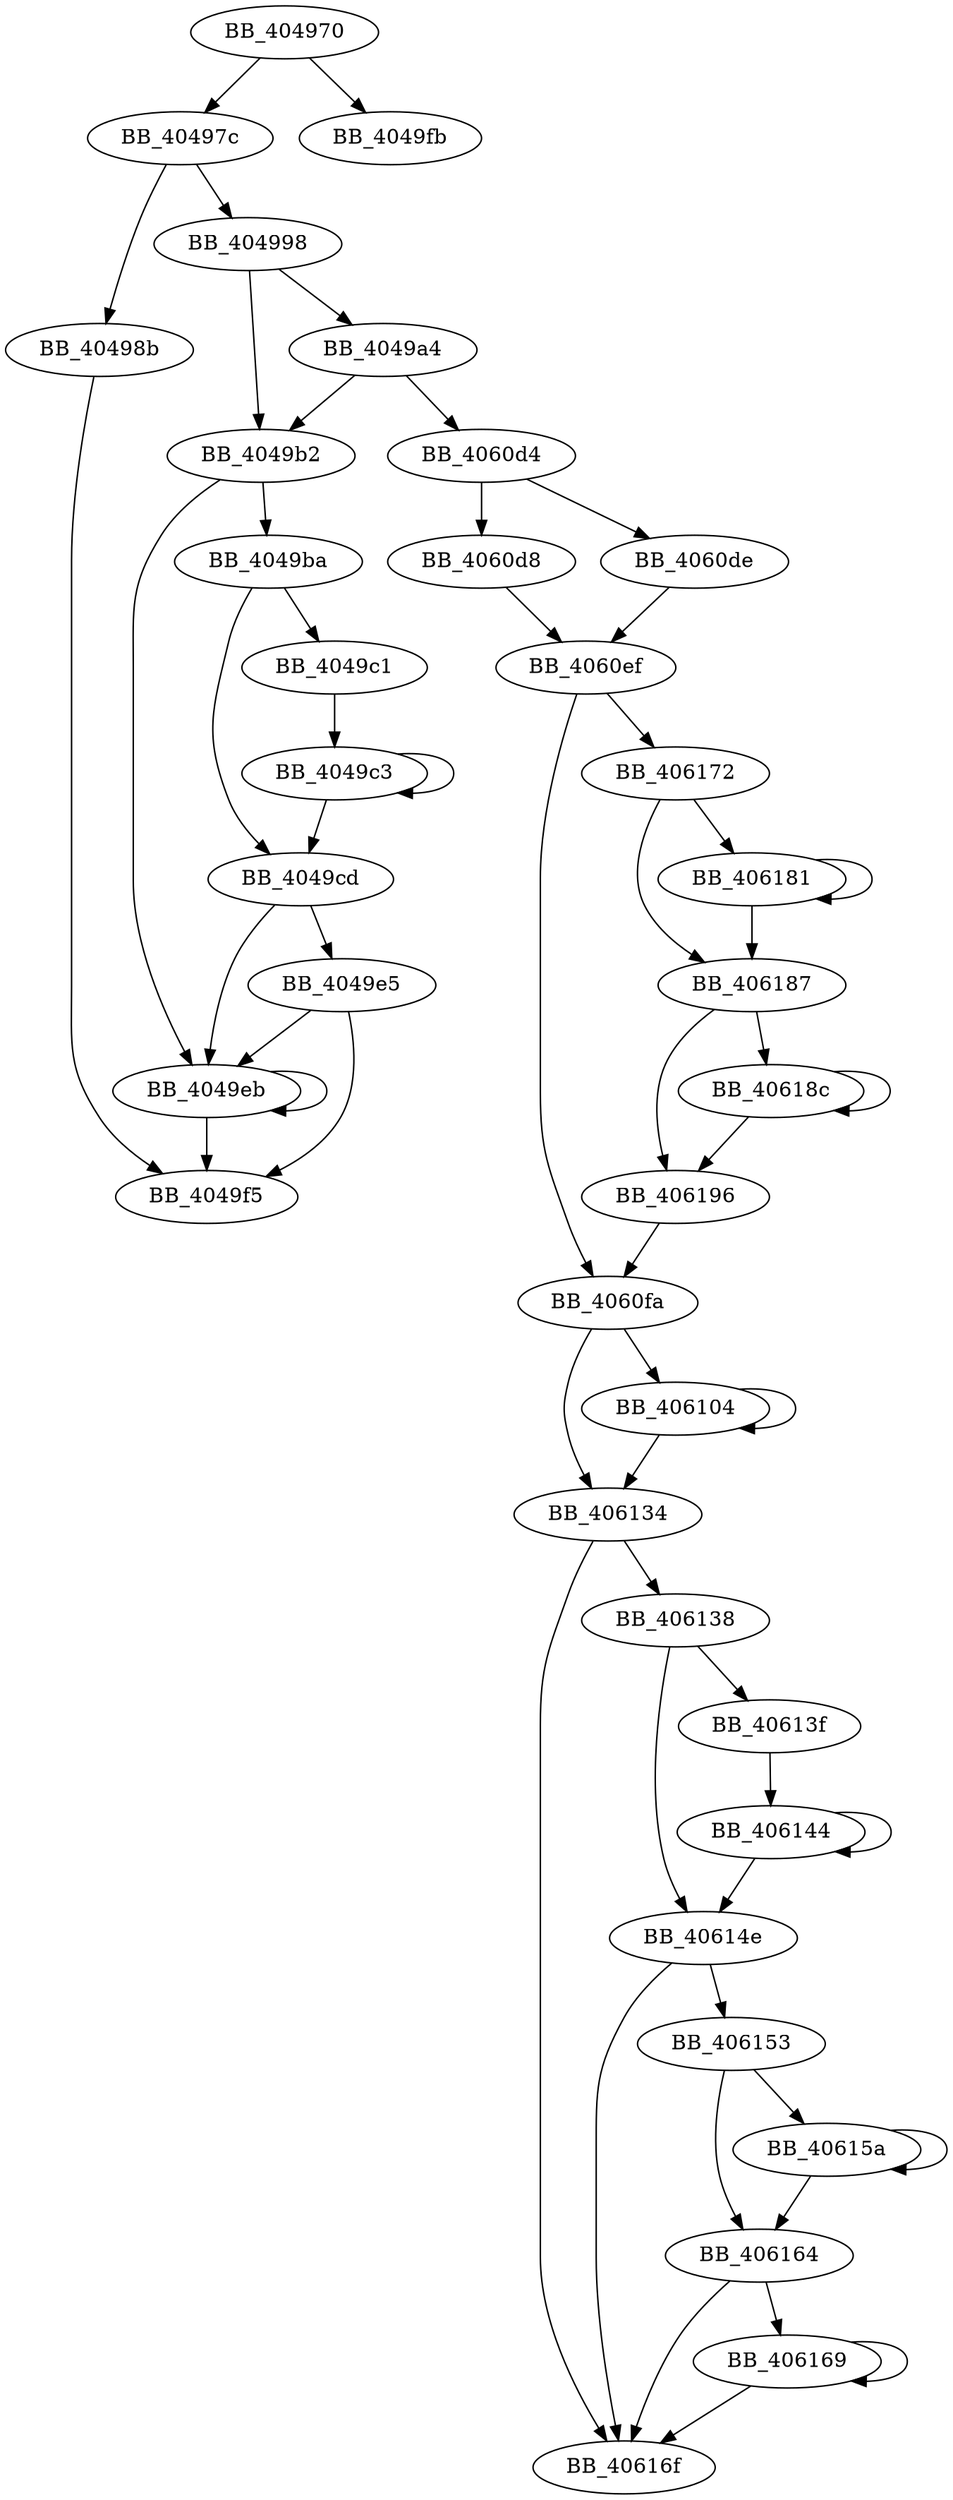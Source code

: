 DiGraph _memset{
BB_404970->BB_40497c
BB_404970->BB_4049fb
BB_40497c->BB_40498b
BB_40497c->BB_404998
BB_40498b->BB_4049f5
BB_404998->BB_4049a4
BB_404998->BB_4049b2
BB_4049a4->BB_4049b2
BB_4049a4->BB_4060d4
BB_4049b2->BB_4049ba
BB_4049b2->BB_4049eb
BB_4049ba->BB_4049c1
BB_4049ba->BB_4049cd
BB_4049c1->BB_4049c3
BB_4049c3->BB_4049c3
BB_4049c3->BB_4049cd
BB_4049cd->BB_4049e5
BB_4049cd->BB_4049eb
BB_4049e5->BB_4049eb
BB_4049e5->BB_4049f5
BB_4049eb->BB_4049eb
BB_4049eb->BB_4049f5
BB_4060d4->BB_4060d8
BB_4060d4->BB_4060de
BB_4060d8->BB_4060ef
BB_4060de->BB_4060ef
BB_4060ef->BB_4060fa
BB_4060ef->BB_406172
BB_4060fa->BB_406104
BB_4060fa->BB_406134
BB_406104->BB_406104
BB_406104->BB_406134
BB_406134->BB_406138
BB_406134->BB_40616f
BB_406138->BB_40613f
BB_406138->BB_40614e
BB_40613f->BB_406144
BB_406144->BB_406144
BB_406144->BB_40614e
BB_40614e->BB_406153
BB_40614e->BB_40616f
BB_406153->BB_40615a
BB_406153->BB_406164
BB_40615a->BB_40615a
BB_40615a->BB_406164
BB_406164->BB_406169
BB_406164->BB_40616f
BB_406169->BB_406169
BB_406169->BB_40616f
BB_406172->BB_406181
BB_406172->BB_406187
BB_406181->BB_406181
BB_406181->BB_406187
BB_406187->BB_40618c
BB_406187->BB_406196
BB_40618c->BB_40618c
BB_40618c->BB_406196
BB_406196->BB_4060fa
}
